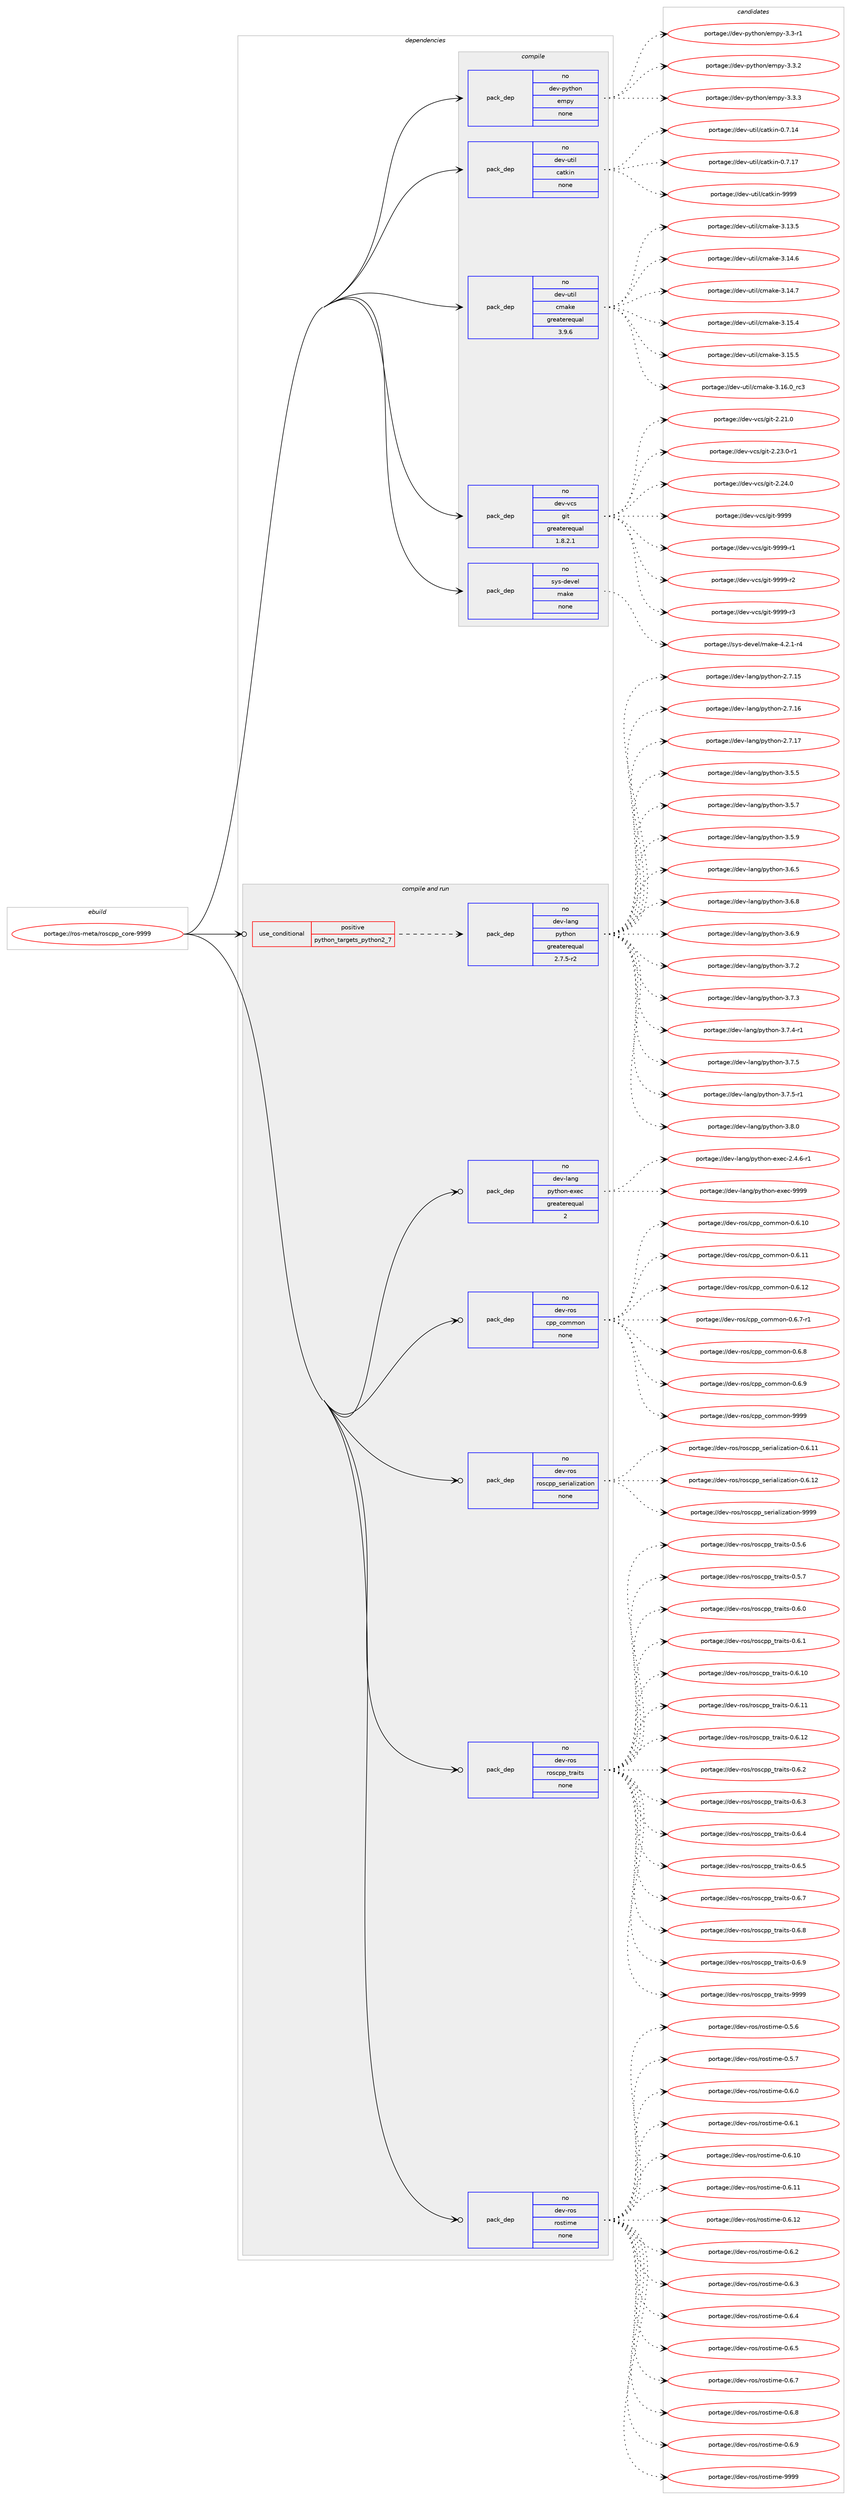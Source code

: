 digraph prolog {

# *************
# Graph options
# *************

newrank=true;
concentrate=true;
compound=true;
graph [rankdir=LR,fontname=Helvetica,fontsize=10,ranksep=1.5];#, ranksep=2.5, nodesep=0.2];
edge  [arrowhead=vee];
node  [fontname=Helvetica,fontsize=10];

# **********
# The ebuild
# **********

subgraph cluster_leftcol {
color=gray;
rank=same;
label=<<i>ebuild</i>>;
id [label="portage://ros-meta/roscpp_core-9999", color=red, width=4, href="../ros-meta/roscpp_core-9999.svg"];
}

# ****************
# The dependencies
# ****************

subgraph cluster_midcol {
color=gray;
label=<<i>dependencies</i>>;
subgraph cluster_compile {
fillcolor="#eeeeee";
style=filled;
label=<<i>compile</i>>;
subgraph pack279998 {
dependency381360 [label=<<TABLE BORDER="0" CELLBORDER="1" CELLSPACING="0" CELLPADDING="4" WIDTH="220"><TR><TD ROWSPAN="6" CELLPADDING="30">pack_dep</TD></TR><TR><TD WIDTH="110">no</TD></TR><TR><TD>dev-python</TD></TR><TR><TD>empy</TD></TR><TR><TD>none</TD></TR><TR><TD></TD></TR></TABLE>>, shape=none, color=blue];
}
id:e -> dependency381360:w [weight=20,style="solid",arrowhead="vee"];
subgraph pack279999 {
dependency381361 [label=<<TABLE BORDER="0" CELLBORDER="1" CELLSPACING="0" CELLPADDING="4" WIDTH="220"><TR><TD ROWSPAN="6" CELLPADDING="30">pack_dep</TD></TR><TR><TD WIDTH="110">no</TD></TR><TR><TD>dev-util</TD></TR><TR><TD>catkin</TD></TR><TR><TD>none</TD></TR><TR><TD></TD></TR></TABLE>>, shape=none, color=blue];
}
id:e -> dependency381361:w [weight=20,style="solid",arrowhead="vee"];
subgraph pack280000 {
dependency381362 [label=<<TABLE BORDER="0" CELLBORDER="1" CELLSPACING="0" CELLPADDING="4" WIDTH="220"><TR><TD ROWSPAN="6" CELLPADDING="30">pack_dep</TD></TR><TR><TD WIDTH="110">no</TD></TR><TR><TD>dev-util</TD></TR><TR><TD>cmake</TD></TR><TR><TD>greaterequal</TD></TR><TR><TD>3.9.6</TD></TR></TABLE>>, shape=none, color=blue];
}
id:e -> dependency381362:w [weight=20,style="solid",arrowhead="vee"];
subgraph pack280001 {
dependency381363 [label=<<TABLE BORDER="0" CELLBORDER="1" CELLSPACING="0" CELLPADDING="4" WIDTH="220"><TR><TD ROWSPAN="6" CELLPADDING="30">pack_dep</TD></TR><TR><TD WIDTH="110">no</TD></TR><TR><TD>dev-vcs</TD></TR><TR><TD>git</TD></TR><TR><TD>greaterequal</TD></TR><TR><TD>1.8.2.1</TD></TR></TABLE>>, shape=none, color=blue];
}
id:e -> dependency381363:w [weight=20,style="solid",arrowhead="vee"];
subgraph pack280002 {
dependency381364 [label=<<TABLE BORDER="0" CELLBORDER="1" CELLSPACING="0" CELLPADDING="4" WIDTH="220"><TR><TD ROWSPAN="6" CELLPADDING="30">pack_dep</TD></TR><TR><TD WIDTH="110">no</TD></TR><TR><TD>sys-devel</TD></TR><TR><TD>make</TD></TR><TR><TD>none</TD></TR><TR><TD></TD></TR></TABLE>>, shape=none, color=blue];
}
id:e -> dependency381364:w [weight=20,style="solid",arrowhead="vee"];
}
subgraph cluster_compileandrun {
fillcolor="#eeeeee";
style=filled;
label=<<i>compile and run</i>>;
subgraph cond94944 {
dependency381365 [label=<<TABLE BORDER="0" CELLBORDER="1" CELLSPACING="0" CELLPADDING="4"><TR><TD ROWSPAN="3" CELLPADDING="10">use_conditional</TD></TR><TR><TD>positive</TD></TR><TR><TD>python_targets_python2_7</TD></TR></TABLE>>, shape=none, color=red];
subgraph pack280003 {
dependency381366 [label=<<TABLE BORDER="0" CELLBORDER="1" CELLSPACING="0" CELLPADDING="4" WIDTH="220"><TR><TD ROWSPAN="6" CELLPADDING="30">pack_dep</TD></TR><TR><TD WIDTH="110">no</TD></TR><TR><TD>dev-lang</TD></TR><TR><TD>python</TD></TR><TR><TD>greaterequal</TD></TR><TR><TD>2.7.5-r2</TD></TR></TABLE>>, shape=none, color=blue];
}
dependency381365:e -> dependency381366:w [weight=20,style="dashed",arrowhead="vee"];
}
id:e -> dependency381365:w [weight=20,style="solid",arrowhead="odotvee"];
subgraph pack280004 {
dependency381367 [label=<<TABLE BORDER="0" CELLBORDER="1" CELLSPACING="0" CELLPADDING="4" WIDTH="220"><TR><TD ROWSPAN="6" CELLPADDING="30">pack_dep</TD></TR><TR><TD WIDTH="110">no</TD></TR><TR><TD>dev-lang</TD></TR><TR><TD>python-exec</TD></TR><TR><TD>greaterequal</TD></TR><TR><TD>2</TD></TR></TABLE>>, shape=none, color=blue];
}
id:e -> dependency381367:w [weight=20,style="solid",arrowhead="odotvee"];
subgraph pack280005 {
dependency381368 [label=<<TABLE BORDER="0" CELLBORDER="1" CELLSPACING="0" CELLPADDING="4" WIDTH="220"><TR><TD ROWSPAN="6" CELLPADDING="30">pack_dep</TD></TR><TR><TD WIDTH="110">no</TD></TR><TR><TD>dev-ros</TD></TR><TR><TD>cpp_common</TD></TR><TR><TD>none</TD></TR><TR><TD></TD></TR></TABLE>>, shape=none, color=blue];
}
id:e -> dependency381368:w [weight=20,style="solid",arrowhead="odotvee"];
subgraph pack280006 {
dependency381369 [label=<<TABLE BORDER="0" CELLBORDER="1" CELLSPACING="0" CELLPADDING="4" WIDTH="220"><TR><TD ROWSPAN="6" CELLPADDING="30">pack_dep</TD></TR><TR><TD WIDTH="110">no</TD></TR><TR><TD>dev-ros</TD></TR><TR><TD>roscpp_serialization</TD></TR><TR><TD>none</TD></TR><TR><TD></TD></TR></TABLE>>, shape=none, color=blue];
}
id:e -> dependency381369:w [weight=20,style="solid",arrowhead="odotvee"];
subgraph pack280007 {
dependency381370 [label=<<TABLE BORDER="0" CELLBORDER="1" CELLSPACING="0" CELLPADDING="4" WIDTH="220"><TR><TD ROWSPAN="6" CELLPADDING="30">pack_dep</TD></TR><TR><TD WIDTH="110">no</TD></TR><TR><TD>dev-ros</TD></TR><TR><TD>roscpp_traits</TD></TR><TR><TD>none</TD></TR><TR><TD></TD></TR></TABLE>>, shape=none, color=blue];
}
id:e -> dependency381370:w [weight=20,style="solid",arrowhead="odotvee"];
subgraph pack280008 {
dependency381371 [label=<<TABLE BORDER="0" CELLBORDER="1" CELLSPACING="0" CELLPADDING="4" WIDTH="220"><TR><TD ROWSPAN="6" CELLPADDING="30">pack_dep</TD></TR><TR><TD WIDTH="110">no</TD></TR><TR><TD>dev-ros</TD></TR><TR><TD>rostime</TD></TR><TR><TD>none</TD></TR><TR><TD></TD></TR></TABLE>>, shape=none, color=blue];
}
id:e -> dependency381371:w [weight=20,style="solid",arrowhead="odotvee"];
}
subgraph cluster_run {
fillcolor="#eeeeee";
style=filled;
label=<<i>run</i>>;
}
}

# **************
# The candidates
# **************

subgraph cluster_choices {
rank=same;
color=gray;
label=<<i>candidates</i>>;

subgraph choice279998 {
color=black;
nodesep=1;
choiceportage1001011184511212111610411111047101109112121455146514511449 [label="portage://dev-python/empy-3.3-r1", color=red, width=4,href="../dev-python/empy-3.3-r1.svg"];
choiceportage1001011184511212111610411111047101109112121455146514650 [label="portage://dev-python/empy-3.3.2", color=red, width=4,href="../dev-python/empy-3.3.2.svg"];
choiceportage1001011184511212111610411111047101109112121455146514651 [label="portage://dev-python/empy-3.3.3", color=red, width=4,href="../dev-python/empy-3.3.3.svg"];
dependency381360:e -> choiceportage1001011184511212111610411111047101109112121455146514511449:w [style=dotted,weight="100"];
dependency381360:e -> choiceportage1001011184511212111610411111047101109112121455146514650:w [style=dotted,weight="100"];
dependency381360:e -> choiceportage1001011184511212111610411111047101109112121455146514651:w [style=dotted,weight="100"];
}
subgraph choice279999 {
color=black;
nodesep=1;
choiceportage1001011184511711610510847999711610710511045484655464952 [label="portage://dev-util/catkin-0.7.14", color=red, width=4,href="../dev-util/catkin-0.7.14.svg"];
choiceportage1001011184511711610510847999711610710511045484655464955 [label="portage://dev-util/catkin-0.7.17", color=red, width=4,href="../dev-util/catkin-0.7.17.svg"];
choiceportage100101118451171161051084799971161071051104557575757 [label="portage://dev-util/catkin-9999", color=red, width=4,href="../dev-util/catkin-9999.svg"];
dependency381361:e -> choiceportage1001011184511711610510847999711610710511045484655464952:w [style=dotted,weight="100"];
dependency381361:e -> choiceportage1001011184511711610510847999711610710511045484655464955:w [style=dotted,weight="100"];
dependency381361:e -> choiceportage100101118451171161051084799971161071051104557575757:w [style=dotted,weight="100"];
}
subgraph choice280000 {
color=black;
nodesep=1;
choiceportage1001011184511711610510847991099710710145514649514653 [label="portage://dev-util/cmake-3.13.5", color=red, width=4,href="../dev-util/cmake-3.13.5.svg"];
choiceportage1001011184511711610510847991099710710145514649524654 [label="portage://dev-util/cmake-3.14.6", color=red, width=4,href="../dev-util/cmake-3.14.6.svg"];
choiceportage1001011184511711610510847991099710710145514649524655 [label="portage://dev-util/cmake-3.14.7", color=red, width=4,href="../dev-util/cmake-3.14.7.svg"];
choiceportage1001011184511711610510847991099710710145514649534652 [label="portage://dev-util/cmake-3.15.4", color=red, width=4,href="../dev-util/cmake-3.15.4.svg"];
choiceportage1001011184511711610510847991099710710145514649534653 [label="portage://dev-util/cmake-3.15.5", color=red, width=4,href="../dev-util/cmake-3.15.5.svg"];
choiceportage1001011184511711610510847991099710710145514649544648951149951 [label="portage://dev-util/cmake-3.16.0_rc3", color=red, width=4,href="../dev-util/cmake-3.16.0_rc3.svg"];
dependency381362:e -> choiceportage1001011184511711610510847991099710710145514649514653:w [style=dotted,weight="100"];
dependency381362:e -> choiceportage1001011184511711610510847991099710710145514649524654:w [style=dotted,weight="100"];
dependency381362:e -> choiceportage1001011184511711610510847991099710710145514649524655:w [style=dotted,weight="100"];
dependency381362:e -> choiceportage1001011184511711610510847991099710710145514649534652:w [style=dotted,weight="100"];
dependency381362:e -> choiceportage1001011184511711610510847991099710710145514649534653:w [style=dotted,weight="100"];
dependency381362:e -> choiceportage1001011184511711610510847991099710710145514649544648951149951:w [style=dotted,weight="100"];
}
subgraph choice280001 {
color=black;
nodesep=1;
choiceportage10010111845118991154710310511645504650494648 [label="portage://dev-vcs/git-2.21.0", color=red, width=4,href="../dev-vcs/git-2.21.0.svg"];
choiceportage100101118451189911547103105116455046505146484511449 [label="portage://dev-vcs/git-2.23.0-r1", color=red, width=4,href="../dev-vcs/git-2.23.0-r1.svg"];
choiceportage10010111845118991154710310511645504650524648 [label="portage://dev-vcs/git-2.24.0", color=red, width=4,href="../dev-vcs/git-2.24.0.svg"];
choiceportage1001011184511899115471031051164557575757 [label="portage://dev-vcs/git-9999", color=red, width=4,href="../dev-vcs/git-9999.svg"];
choiceportage10010111845118991154710310511645575757574511449 [label="portage://dev-vcs/git-9999-r1", color=red, width=4,href="../dev-vcs/git-9999-r1.svg"];
choiceportage10010111845118991154710310511645575757574511450 [label="portage://dev-vcs/git-9999-r2", color=red, width=4,href="../dev-vcs/git-9999-r2.svg"];
choiceportage10010111845118991154710310511645575757574511451 [label="portage://dev-vcs/git-9999-r3", color=red, width=4,href="../dev-vcs/git-9999-r3.svg"];
dependency381363:e -> choiceportage10010111845118991154710310511645504650494648:w [style=dotted,weight="100"];
dependency381363:e -> choiceportage100101118451189911547103105116455046505146484511449:w [style=dotted,weight="100"];
dependency381363:e -> choiceportage10010111845118991154710310511645504650524648:w [style=dotted,weight="100"];
dependency381363:e -> choiceportage1001011184511899115471031051164557575757:w [style=dotted,weight="100"];
dependency381363:e -> choiceportage10010111845118991154710310511645575757574511449:w [style=dotted,weight="100"];
dependency381363:e -> choiceportage10010111845118991154710310511645575757574511450:w [style=dotted,weight="100"];
dependency381363:e -> choiceportage10010111845118991154710310511645575757574511451:w [style=dotted,weight="100"];
}
subgraph choice280002 {
color=black;
nodesep=1;
choiceportage1151211154510010111810110847109971071014552465046494511452 [label="portage://sys-devel/make-4.2.1-r4", color=red, width=4,href="../sys-devel/make-4.2.1-r4.svg"];
dependency381364:e -> choiceportage1151211154510010111810110847109971071014552465046494511452:w [style=dotted,weight="100"];
}
subgraph choice280003 {
color=black;
nodesep=1;
choiceportage10010111845108971101034711212111610411111045504655464953 [label="portage://dev-lang/python-2.7.15", color=red, width=4,href="../dev-lang/python-2.7.15.svg"];
choiceportage10010111845108971101034711212111610411111045504655464954 [label="portage://dev-lang/python-2.7.16", color=red, width=4,href="../dev-lang/python-2.7.16.svg"];
choiceportage10010111845108971101034711212111610411111045504655464955 [label="portage://dev-lang/python-2.7.17", color=red, width=4,href="../dev-lang/python-2.7.17.svg"];
choiceportage100101118451089711010347112121116104111110455146534653 [label="portage://dev-lang/python-3.5.5", color=red, width=4,href="../dev-lang/python-3.5.5.svg"];
choiceportage100101118451089711010347112121116104111110455146534655 [label="portage://dev-lang/python-3.5.7", color=red, width=4,href="../dev-lang/python-3.5.7.svg"];
choiceportage100101118451089711010347112121116104111110455146534657 [label="portage://dev-lang/python-3.5.9", color=red, width=4,href="../dev-lang/python-3.5.9.svg"];
choiceportage100101118451089711010347112121116104111110455146544653 [label="portage://dev-lang/python-3.6.5", color=red, width=4,href="../dev-lang/python-3.6.5.svg"];
choiceportage100101118451089711010347112121116104111110455146544656 [label="portage://dev-lang/python-3.6.8", color=red, width=4,href="../dev-lang/python-3.6.8.svg"];
choiceportage100101118451089711010347112121116104111110455146544657 [label="portage://dev-lang/python-3.6.9", color=red, width=4,href="../dev-lang/python-3.6.9.svg"];
choiceportage100101118451089711010347112121116104111110455146554650 [label="portage://dev-lang/python-3.7.2", color=red, width=4,href="../dev-lang/python-3.7.2.svg"];
choiceportage100101118451089711010347112121116104111110455146554651 [label="portage://dev-lang/python-3.7.3", color=red, width=4,href="../dev-lang/python-3.7.3.svg"];
choiceportage1001011184510897110103471121211161041111104551465546524511449 [label="portage://dev-lang/python-3.7.4-r1", color=red, width=4,href="../dev-lang/python-3.7.4-r1.svg"];
choiceportage100101118451089711010347112121116104111110455146554653 [label="portage://dev-lang/python-3.7.5", color=red, width=4,href="../dev-lang/python-3.7.5.svg"];
choiceportage1001011184510897110103471121211161041111104551465546534511449 [label="portage://dev-lang/python-3.7.5-r1", color=red, width=4,href="../dev-lang/python-3.7.5-r1.svg"];
choiceportage100101118451089711010347112121116104111110455146564648 [label="portage://dev-lang/python-3.8.0", color=red, width=4,href="../dev-lang/python-3.8.0.svg"];
dependency381366:e -> choiceportage10010111845108971101034711212111610411111045504655464953:w [style=dotted,weight="100"];
dependency381366:e -> choiceportage10010111845108971101034711212111610411111045504655464954:w [style=dotted,weight="100"];
dependency381366:e -> choiceportage10010111845108971101034711212111610411111045504655464955:w [style=dotted,weight="100"];
dependency381366:e -> choiceportage100101118451089711010347112121116104111110455146534653:w [style=dotted,weight="100"];
dependency381366:e -> choiceportage100101118451089711010347112121116104111110455146534655:w [style=dotted,weight="100"];
dependency381366:e -> choiceportage100101118451089711010347112121116104111110455146534657:w [style=dotted,weight="100"];
dependency381366:e -> choiceportage100101118451089711010347112121116104111110455146544653:w [style=dotted,weight="100"];
dependency381366:e -> choiceportage100101118451089711010347112121116104111110455146544656:w [style=dotted,weight="100"];
dependency381366:e -> choiceportage100101118451089711010347112121116104111110455146544657:w [style=dotted,weight="100"];
dependency381366:e -> choiceportage100101118451089711010347112121116104111110455146554650:w [style=dotted,weight="100"];
dependency381366:e -> choiceportage100101118451089711010347112121116104111110455146554651:w [style=dotted,weight="100"];
dependency381366:e -> choiceportage1001011184510897110103471121211161041111104551465546524511449:w [style=dotted,weight="100"];
dependency381366:e -> choiceportage100101118451089711010347112121116104111110455146554653:w [style=dotted,weight="100"];
dependency381366:e -> choiceportage1001011184510897110103471121211161041111104551465546534511449:w [style=dotted,weight="100"];
dependency381366:e -> choiceportage100101118451089711010347112121116104111110455146564648:w [style=dotted,weight="100"];
}
subgraph choice280004 {
color=black;
nodesep=1;
choiceportage10010111845108971101034711212111610411111045101120101994550465246544511449 [label="portage://dev-lang/python-exec-2.4.6-r1", color=red, width=4,href="../dev-lang/python-exec-2.4.6-r1.svg"];
choiceportage10010111845108971101034711212111610411111045101120101994557575757 [label="portage://dev-lang/python-exec-9999", color=red, width=4,href="../dev-lang/python-exec-9999.svg"];
dependency381367:e -> choiceportage10010111845108971101034711212111610411111045101120101994550465246544511449:w [style=dotted,weight="100"];
dependency381367:e -> choiceportage10010111845108971101034711212111610411111045101120101994557575757:w [style=dotted,weight="100"];
}
subgraph choice280005 {
color=black;
nodesep=1;
choiceportage100101118451141111154799112112959911110910911111045484654464948 [label="portage://dev-ros/cpp_common-0.6.10", color=red, width=4,href="../dev-ros/cpp_common-0.6.10.svg"];
choiceportage100101118451141111154799112112959911110910911111045484654464949 [label="portage://dev-ros/cpp_common-0.6.11", color=red, width=4,href="../dev-ros/cpp_common-0.6.11.svg"];
choiceportage100101118451141111154799112112959911110910911111045484654464950 [label="portage://dev-ros/cpp_common-0.6.12", color=red, width=4,href="../dev-ros/cpp_common-0.6.12.svg"];
choiceportage10010111845114111115479911211295991111091091111104548465446554511449 [label="portage://dev-ros/cpp_common-0.6.7-r1", color=red, width=4,href="../dev-ros/cpp_common-0.6.7-r1.svg"];
choiceportage1001011184511411111547991121129599111109109111110454846544656 [label="portage://dev-ros/cpp_common-0.6.8", color=red, width=4,href="../dev-ros/cpp_common-0.6.8.svg"];
choiceportage1001011184511411111547991121129599111109109111110454846544657 [label="portage://dev-ros/cpp_common-0.6.9", color=red, width=4,href="../dev-ros/cpp_common-0.6.9.svg"];
choiceportage10010111845114111115479911211295991111091091111104557575757 [label="portage://dev-ros/cpp_common-9999", color=red, width=4,href="../dev-ros/cpp_common-9999.svg"];
dependency381368:e -> choiceportage100101118451141111154799112112959911110910911111045484654464948:w [style=dotted,weight="100"];
dependency381368:e -> choiceportage100101118451141111154799112112959911110910911111045484654464949:w [style=dotted,weight="100"];
dependency381368:e -> choiceportage100101118451141111154799112112959911110910911111045484654464950:w [style=dotted,weight="100"];
dependency381368:e -> choiceportage10010111845114111115479911211295991111091091111104548465446554511449:w [style=dotted,weight="100"];
dependency381368:e -> choiceportage1001011184511411111547991121129599111109109111110454846544656:w [style=dotted,weight="100"];
dependency381368:e -> choiceportage1001011184511411111547991121129599111109109111110454846544657:w [style=dotted,weight="100"];
dependency381368:e -> choiceportage10010111845114111115479911211295991111091091111104557575757:w [style=dotted,weight="100"];
}
subgraph choice280006 {
color=black;
nodesep=1;
choiceportage10010111845114111115471141111159911211295115101114105971081051229711610511111045484654464949 [label="portage://dev-ros/roscpp_serialization-0.6.11", color=red, width=4,href="../dev-ros/roscpp_serialization-0.6.11.svg"];
choiceportage10010111845114111115471141111159911211295115101114105971081051229711610511111045484654464950 [label="portage://dev-ros/roscpp_serialization-0.6.12", color=red, width=4,href="../dev-ros/roscpp_serialization-0.6.12.svg"];
choiceportage1001011184511411111547114111115991121129511510111410597108105122971161051111104557575757 [label="portage://dev-ros/roscpp_serialization-9999", color=red, width=4,href="../dev-ros/roscpp_serialization-9999.svg"];
dependency381369:e -> choiceportage10010111845114111115471141111159911211295115101114105971081051229711610511111045484654464949:w [style=dotted,weight="100"];
dependency381369:e -> choiceportage10010111845114111115471141111159911211295115101114105971081051229711610511111045484654464950:w [style=dotted,weight="100"];
dependency381369:e -> choiceportage1001011184511411111547114111115991121129511510111410597108105122971161051111104557575757:w [style=dotted,weight="100"];
}
subgraph choice280007 {
color=black;
nodesep=1;
choiceportage1001011184511411111547114111115991121129511611497105116115454846534654 [label="portage://dev-ros/roscpp_traits-0.5.6", color=red, width=4,href="../dev-ros/roscpp_traits-0.5.6.svg"];
choiceportage1001011184511411111547114111115991121129511611497105116115454846534655 [label="portage://dev-ros/roscpp_traits-0.5.7", color=red, width=4,href="../dev-ros/roscpp_traits-0.5.7.svg"];
choiceportage1001011184511411111547114111115991121129511611497105116115454846544648 [label="portage://dev-ros/roscpp_traits-0.6.0", color=red, width=4,href="../dev-ros/roscpp_traits-0.6.0.svg"];
choiceportage1001011184511411111547114111115991121129511611497105116115454846544649 [label="portage://dev-ros/roscpp_traits-0.6.1", color=red, width=4,href="../dev-ros/roscpp_traits-0.6.1.svg"];
choiceportage100101118451141111154711411111599112112951161149710511611545484654464948 [label="portage://dev-ros/roscpp_traits-0.6.10", color=red, width=4,href="../dev-ros/roscpp_traits-0.6.10.svg"];
choiceportage100101118451141111154711411111599112112951161149710511611545484654464949 [label="portage://dev-ros/roscpp_traits-0.6.11", color=red, width=4,href="../dev-ros/roscpp_traits-0.6.11.svg"];
choiceportage100101118451141111154711411111599112112951161149710511611545484654464950 [label="portage://dev-ros/roscpp_traits-0.6.12", color=red, width=4,href="../dev-ros/roscpp_traits-0.6.12.svg"];
choiceportage1001011184511411111547114111115991121129511611497105116115454846544650 [label="portage://dev-ros/roscpp_traits-0.6.2", color=red, width=4,href="../dev-ros/roscpp_traits-0.6.2.svg"];
choiceportage1001011184511411111547114111115991121129511611497105116115454846544651 [label="portage://dev-ros/roscpp_traits-0.6.3", color=red, width=4,href="../dev-ros/roscpp_traits-0.6.3.svg"];
choiceportage1001011184511411111547114111115991121129511611497105116115454846544652 [label="portage://dev-ros/roscpp_traits-0.6.4", color=red, width=4,href="../dev-ros/roscpp_traits-0.6.4.svg"];
choiceportage1001011184511411111547114111115991121129511611497105116115454846544653 [label="portage://dev-ros/roscpp_traits-0.6.5", color=red, width=4,href="../dev-ros/roscpp_traits-0.6.5.svg"];
choiceportage1001011184511411111547114111115991121129511611497105116115454846544655 [label="portage://dev-ros/roscpp_traits-0.6.7", color=red, width=4,href="../dev-ros/roscpp_traits-0.6.7.svg"];
choiceportage1001011184511411111547114111115991121129511611497105116115454846544656 [label="portage://dev-ros/roscpp_traits-0.6.8", color=red, width=4,href="../dev-ros/roscpp_traits-0.6.8.svg"];
choiceportage1001011184511411111547114111115991121129511611497105116115454846544657 [label="portage://dev-ros/roscpp_traits-0.6.9", color=red, width=4,href="../dev-ros/roscpp_traits-0.6.9.svg"];
choiceportage10010111845114111115471141111159911211295116114971051161154557575757 [label="portage://dev-ros/roscpp_traits-9999", color=red, width=4,href="../dev-ros/roscpp_traits-9999.svg"];
dependency381370:e -> choiceportage1001011184511411111547114111115991121129511611497105116115454846534654:w [style=dotted,weight="100"];
dependency381370:e -> choiceportage1001011184511411111547114111115991121129511611497105116115454846534655:w [style=dotted,weight="100"];
dependency381370:e -> choiceportage1001011184511411111547114111115991121129511611497105116115454846544648:w [style=dotted,weight="100"];
dependency381370:e -> choiceportage1001011184511411111547114111115991121129511611497105116115454846544649:w [style=dotted,weight="100"];
dependency381370:e -> choiceportage100101118451141111154711411111599112112951161149710511611545484654464948:w [style=dotted,weight="100"];
dependency381370:e -> choiceportage100101118451141111154711411111599112112951161149710511611545484654464949:w [style=dotted,weight="100"];
dependency381370:e -> choiceportage100101118451141111154711411111599112112951161149710511611545484654464950:w [style=dotted,weight="100"];
dependency381370:e -> choiceportage1001011184511411111547114111115991121129511611497105116115454846544650:w [style=dotted,weight="100"];
dependency381370:e -> choiceportage1001011184511411111547114111115991121129511611497105116115454846544651:w [style=dotted,weight="100"];
dependency381370:e -> choiceportage1001011184511411111547114111115991121129511611497105116115454846544652:w [style=dotted,weight="100"];
dependency381370:e -> choiceportage1001011184511411111547114111115991121129511611497105116115454846544653:w [style=dotted,weight="100"];
dependency381370:e -> choiceportage1001011184511411111547114111115991121129511611497105116115454846544655:w [style=dotted,weight="100"];
dependency381370:e -> choiceportage1001011184511411111547114111115991121129511611497105116115454846544656:w [style=dotted,weight="100"];
dependency381370:e -> choiceportage1001011184511411111547114111115991121129511611497105116115454846544657:w [style=dotted,weight="100"];
dependency381370:e -> choiceportage10010111845114111115471141111159911211295116114971051161154557575757:w [style=dotted,weight="100"];
}
subgraph choice280008 {
color=black;
nodesep=1;
choiceportage1001011184511411111547114111115116105109101454846534654 [label="portage://dev-ros/rostime-0.5.6", color=red, width=4,href="../dev-ros/rostime-0.5.6.svg"];
choiceportage1001011184511411111547114111115116105109101454846534655 [label="portage://dev-ros/rostime-0.5.7", color=red, width=4,href="../dev-ros/rostime-0.5.7.svg"];
choiceportage1001011184511411111547114111115116105109101454846544648 [label="portage://dev-ros/rostime-0.6.0", color=red, width=4,href="../dev-ros/rostime-0.6.0.svg"];
choiceportage1001011184511411111547114111115116105109101454846544649 [label="portage://dev-ros/rostime-0.6.1", color=red, width=4,href="../dev-ros/rostime-0.6.1.svg"];
choiceportage100101118451141111154711411111511610510910145484654464948 [label="portage://dev-ros/rostime-0.6.10", color=red, width=4,href="../dev-ros/rostime-0.6.10.svg"];
choiceportage100101118451141111154711411111511610510910145484654464949 [label="portage://dev-ros/rostime-0.6.11", color=red, width=4,href="../dev-ros/rostime-0.6.11.svg"];
choiceportage100101118451141111154711411111511610510910145484654464950 [label="portage://dev-ros/rostime-0.6.12", color=red, width=4,href="../dev-ros/rostime-0.6.12.svg"];
choiceportage1001011184511411111547114111115116105109101454846544650 [label="portage://dev-ros/rostime-0.6.2", color=red, width=4,href="../dev-ros/rostime-0.6.2.svg"];
choiceportage1001011184511411111547114111115116105109101454846544651 [label="portage://dev-ros/rostime-0.6.3", color=red, width=4,href="../dev-ros/rostime-0.6.3.svg"];
choiceportage1001011184511411111547114111115116105109101454846544652 [label="portage://dev-ros/rostime-0.6.4", color=red, width=4,href="../dev-ros/rostime-0.6.4.svg"];
choiceportage1001011184511411111547114111115116105109101454846544653 [label="portage://dev-ros/rostime-0.6.5", color=red, width=4,href="../dev-ros/rostime-0.6.5.svg"];
choiceportage1001011184511411111547114111115116105109101454846544655 [label="portage://dev-ros/rostime-0.6.7", color=red, width=4,href="../dev-ros/rostime-0.6.7.svg"];
choiceportage1001011184511411111547114111115116105109101454846544656 [label="portage://dev-ros/rostime-0.6.8", color=red, width=4,href="../dev-ros/rostime-0.6.8.svg"];
choiceportage1001011184511411111547114111115116105109101454846544657 [label="portage://dev-ros/rostime-0.6.9", color=red, width=4,href="../dev-ros/rostime-0.6.9.svg"];
choiceportage10010111845114111115471141111151161051091014557575757 [label="portage://dev-ros/rostime-9999", color=red, width=4,href="../dev-ros/rostime-9999.svg"];
dependency381371:e -> choiceportage1001011184511411111547114111115116105109101454846534654:w [style=dotted,weight="100"];
dependency381371:e -> choiceportage1001011184511411111547114111115116105109101454846534655:w [style=dotted,weight="100"];
dependency381371:e -> choiceportage1001011184511411111547114111115116105109101454846544648:w [style=dotted,weight="100"];
dependency381371:e -> choiceportage1001011184511411111547114111115116105109101454846544649:w [style=dotted,weight="100"];
dependency381371:e -> choiceportage100101118451141111154711411111511610510910145484654464948:w [style=dotted,weight="100"];
dependency381371:e -> choiceportage100101118451141111154711411111511610510910145484654464949:w [style=dotted,weight="100"];
dependency381371:e -> choiceportage100101118451141111154711411111511610510910145484654464950:w [style=dotted,weight="100"];
dependency381371:e -> choiceportage1001011184511411111547114111115116105109101454846544650:w [style=dotted,weight="100"];
dependency381371:e -> choiceportage1001011184511411111547114111115116105109101454846544651:w [style=dotted,weight="100"];
dependency381371:e -> choiceportage1001011184511411111547114111115116105109101454846544652:w [style=dotted,weight="100"];
dependency381371:e -> choiceportage1001011184511411111547114111115116105109101454846544653:w [style=dotted,weight="100"];
dependency381371:e -> choiceportage1001011184511411111547114111115116105109101454846544655:w [style=dotted,weight="100"];
dependency381371:e -> choiceportage1001011184511411111547114111115116105109101454846544656:w [style=dotted,weight="100"];
dependency381371:e -> choiceportage1001011184511411111547114111115116105109101454846544657:w [style=dotted,weight="100"];
dependency381371:e -> choiceportage10010111845114111115471141111151161051091014557575757:w [style=dotted,weight="100"];
}
}

}
